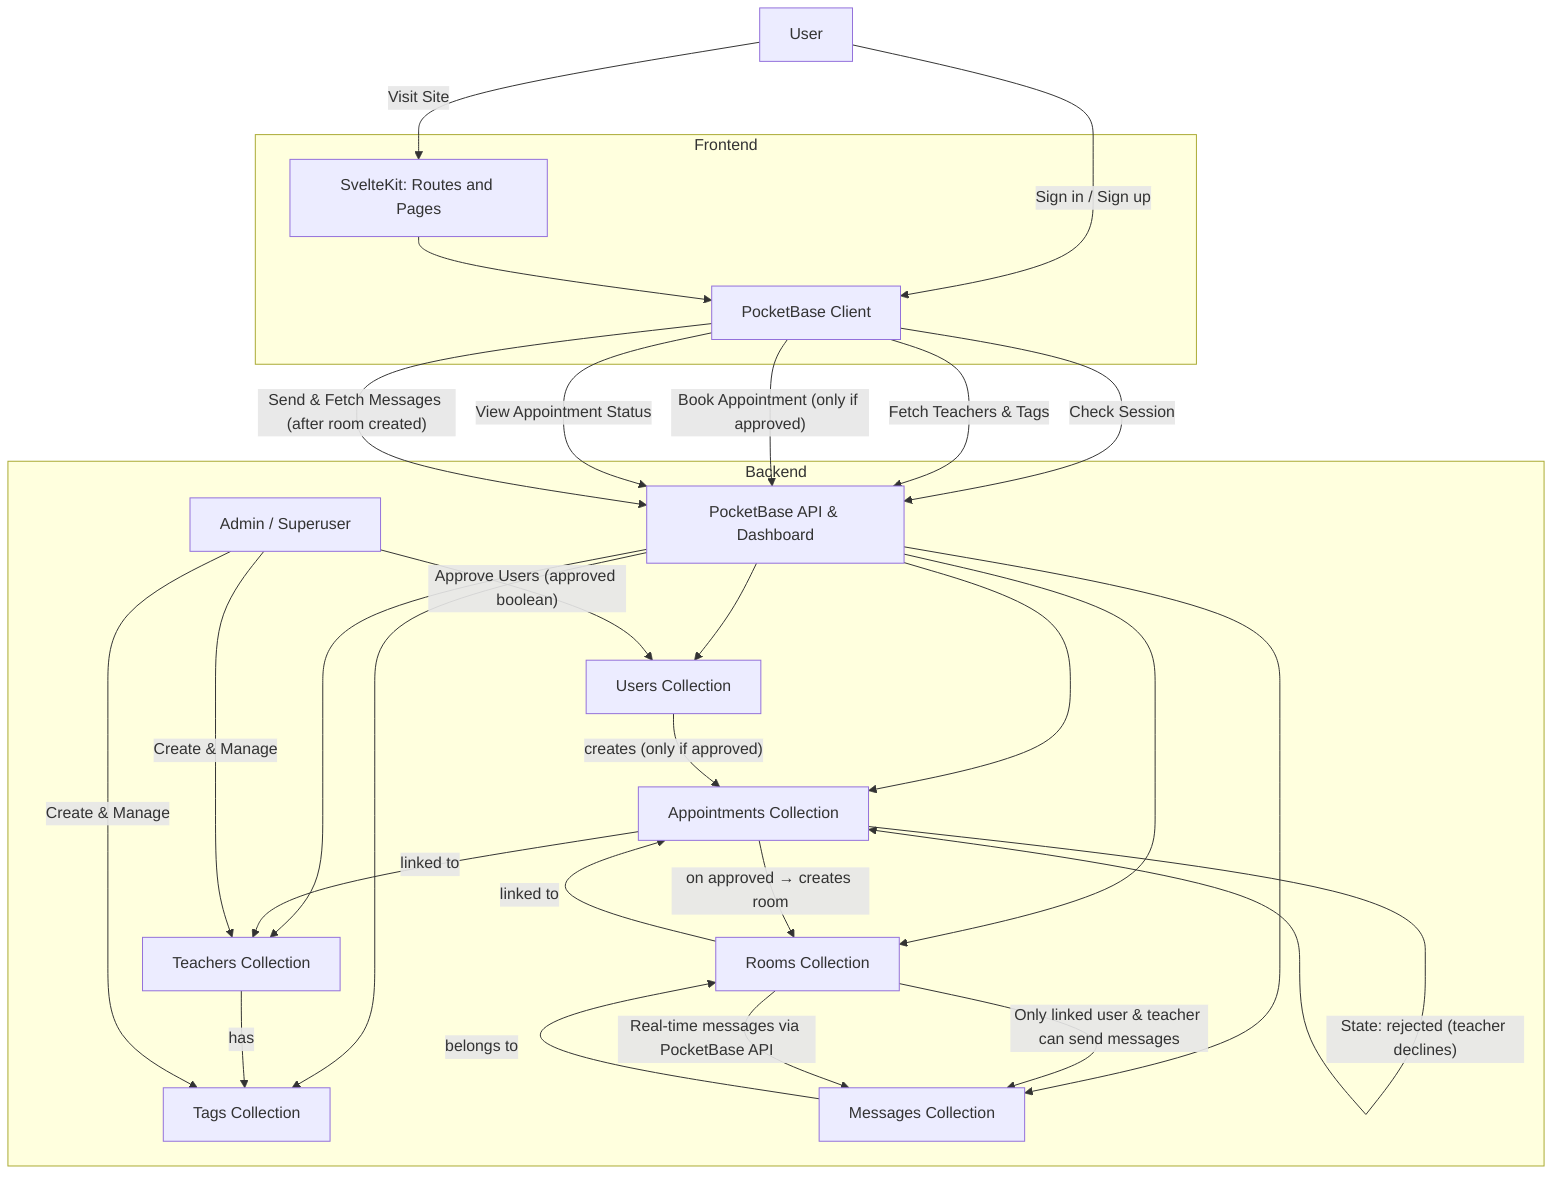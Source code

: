 graph TD

User[User] -->|Visit Site| SvelteKit

subgraph Frontend
    SvelteKit[SvelteKit: Routes and Pages]
    PBClient[PocketBase Client]
end

User -->|Sign in / Sign up| PBClient
SvelteKit --> PBClient

PBClient -->|Check Session| PocketBase
PBClient -->|Fetch Teachers & Tags| PocketBase
PBClient -->|"Book Appointment (only if approved)"| PocketBase
PBClient -->|View Appointment Status| PocketBase
PBClient -->|"Send & Fetch Messages (after room created)"| PocketBase

subgraph Backend
    PocketBase[PocketBase API & Dashboard]
    Admin["Admin / Superuser"]
    PBUsers[Users Collection]
    PBTeachers[Teachers Collection]
    PBTags[Tags Collection]
    PBAppointments[Appointments Collection]
    PBRooms[Rooms Collection]
    PBMessages[Messages Collection]
end

PocketBase --> PBUsers
PocketBase --> PBTeachers
PocketBase --> PBTags
PocketBase --> PBAppointments
PocketBase --> PBRooms
PocketBase --> PBMessages

PBUsers -->|"creates (only if approved)"| PBAppointments
PBAppointments -->|linked to| PBTeachers
PBTeachers -->|has| PBTags

PBAppointments -->|"State: pending (default)"| PBAppointments
PBAppointments -->|"State: approved (teacher accepts)"| PBAppointments
PBAppointments -->|"State: rescheduled (teacher changes)"| PBAppointments
PBAppointments -->|"State: cancelled (user cancels)"| PBAppointments
PBAppointments -->|"State: rejected (teacher declines)"| PBAppointments

PBAppointments -->|"on approved → creates room"| PBRooms
PBRooms -->|linked to| PBAppointments
PBMessages -->|belongs to| PBRooms

PBRooms -->|"Only linked user & teacher can send messages"| PBMessages
PBRooms -->|"Real-time messages via PocketBase API"| PBMessages

Admin -->|Create & Manage| PBTeachers
Admin -->|Create & Manage| PBTags
Admin -->|"Approve Users (approved boolean)"| PBUsers